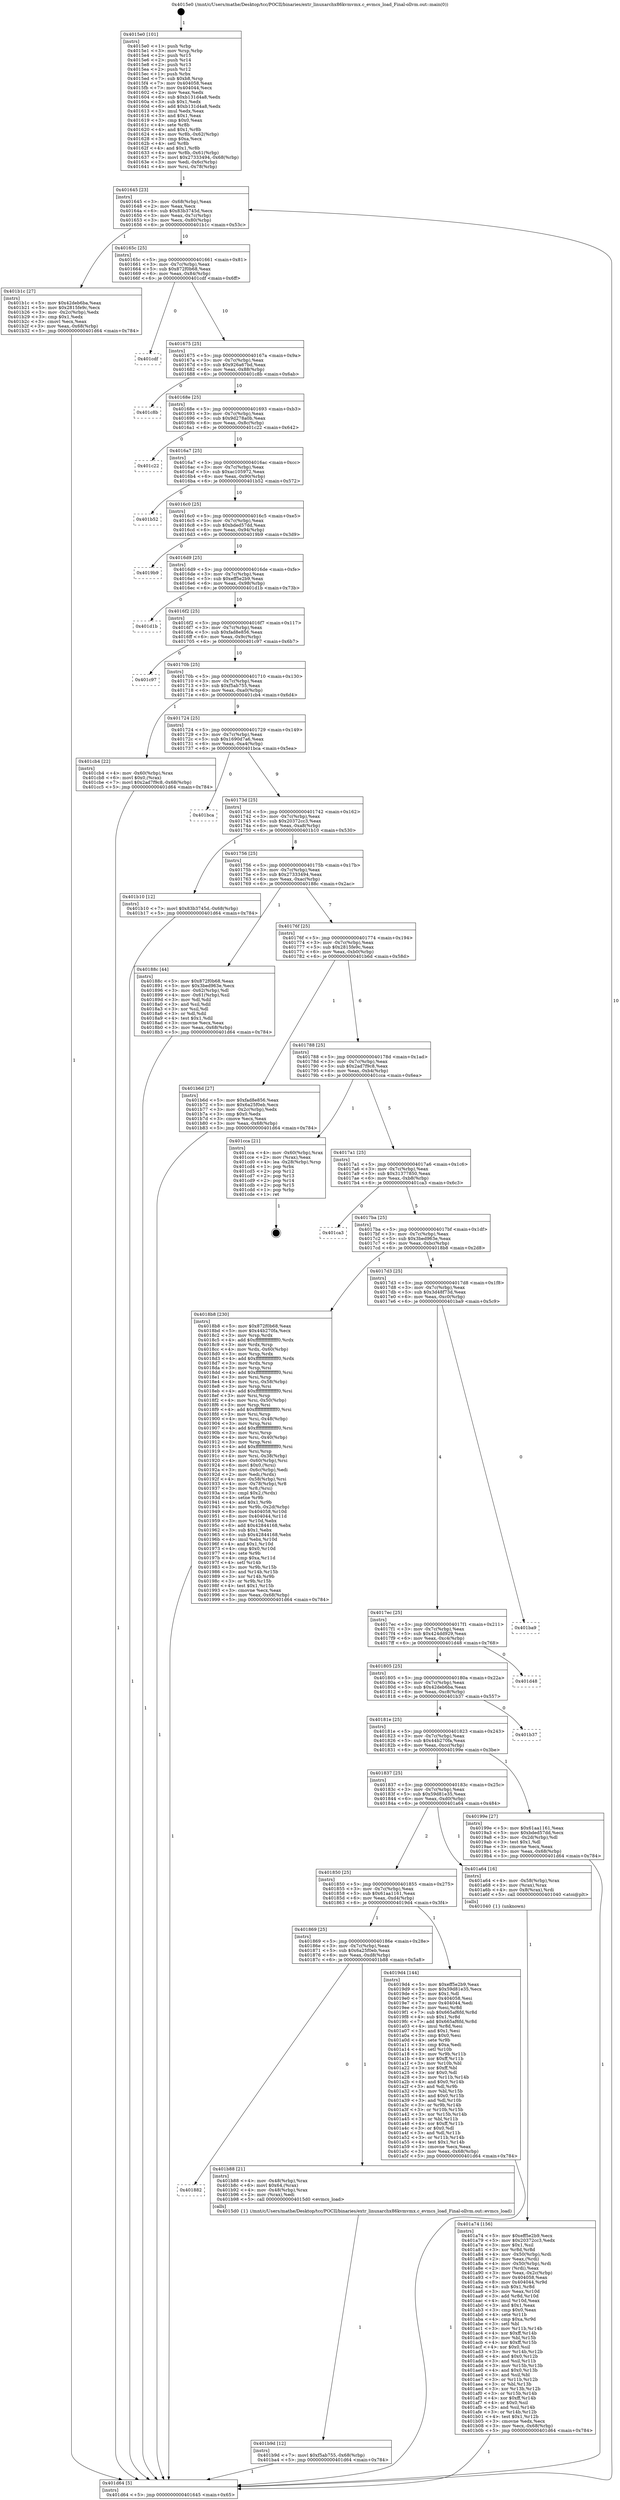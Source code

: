 digraph "0x4015e0" {
  label = "0x4015e0 (/mnt/c/Users/mathe/Desktop/tcc/POCII/binaries/extr_linuxarchx86kvmvmx.c_evmcs_load_Final-ollvm.out::main(0))"
  labelloc = "t"
  node[shape=record]

  Entry [label="",width=0.3,height=0.3,shape=circle,fillcolor=black,style=filled]
  "0x401645" [label="{
     0x401645 [23]\l
     | [instrs]\l
     &nbsp;&nbsp;0x401645 \<+3\>: mov -0x68(%rbp),%eax\l
     &nbsp;&nbsp;0x401648 \<+2\>: mov %eax,%ecx\l
     &nbsp;&nbsp;0x40164a \<+6\>: sub $0x83b3745d,%ecx\l
     &nbsp;&nbsp;0x401650 \<+3\>: mov %eax,-0x7c(%rbp)\l
     &nbsp;&nbsp;0x401653 \<+3\>: mov %ecx,-0x80(%rbp)\l
     &nbsp;&nbsp;0x401656 \<+6\>: je 0000000000401b1c \<main+0x53c\>\l
  }"]
  "0x401b1c" [label="{
     0x401b1c [27]\l
     | [instrs]\l
     &nbsp;&nbsp;0x401b1c \<+5\>: mov $0x42deb6ba,%eax\l
     &nbsp;&nbsp;0x401b21 \<+5\>: mov $0x2815fe9c,%ecx\l
     &nbsp;&nbsp;0x401b26 \<+3\>: mov -0x2c(%rbp),%edx\l
     &nbsp;&nbsp;0x401b29 \<+3\>: cmp $0x1,%edx\l
     &nbsp;&nbsp;0x401b2c \<+3\>: cmovl %ecx,%eax\l
     &nbsp;&nbsp;0x401b2f \<+3\>: mov %eax,-0x68(%rbp)\l
     &nbsp;&nbsp;0x401b32 \<+5\>: jmp 0000000000401d64 \<main+0x784\>\l
  }"]
  "0x40165c" [label="{
     0x40165c [25]\l
     | [instrs]\l
     &nbsp;&nbsp;0x40165c \<+5\>: jmp 0000000000401661 \<main+0x81\>\l
     &nbsp;&nbsp;0x401661 \<+3\>: mov -0x7c(%rbp),%eax\l
     &nbsp;&nbsp;0x401664 \<+5\>: sub $0x872f0b68,%eax\l
     &nbsp;&nbsp;0x401669 \<+6\>: mov %eax,-0x84(%rbp)\l
     &nbsp;&nbsp;0x40166f \<+6\>: je 0000000000401cdf \<main+0x6ff\>\l
  }"]
  Exit [label="",width=0.3,height=0.3,shape=circle,fillcolor=black,style=filled,peripheries=2]
  "0x401cdf" [label="{
     0x401cdf\l
  }", style=dashed]
  "0x401675" [label="{
     0x401675 [25]\l
     | [instrs]\l
     &nbsp;&nbsp;0x401675 \<+5\>: jmp 000000000040167a \<main+0x9a\>\l
     &nbsp;&nbsp;0x40167a \<+3\>: mov -0x7c(%rbp),%eax\l
     &nbsp;&nbsp;0x40167d \<+5\>: sub $0x926a67bd,%eax\l
     &nbsp;&nbsp;0x401682 \<+6\>: mov %eax,-0x88(%rbp)\l
     &nbsp;&nbsp;0x401688 \<+6\>: je 0000000000401c8b \<main+0x6ab\>\l
  }"]
  "0x401b9d" [label="{
     0x401b9d [12]\l
     | [instrs]\l
     &nbsp;&nbsp;0x401b9d \<+7\>: movl $0xf5ab755,-0x68(%rbp)\l
     &nbsp;&nbsp;0x401ba4 \<+5\>: jmp 0000000000401d64 \<main+0x784\>\l
  }"]
  "0x401c8b" [label="{
     0x401c8b\l
  }", style=dashed]
  "0x40168e" [label="{
     0x40168e [25]\l
     | [instrs]\l
     &nbsp;&nbsp;0x40168e \<+5\>: jmp 0000000000401693 \<main+0xb3\>\l
     &nbsp;&nbsp;0x401693 \<+3\>: mov -0x7c(%rbp),%eax\l
     &nbsp;&nbsp;0x401696 \<+5\>: sub $0x9d278a0b,%eax\l
     &nbsp;&nbsp;0x40169b \<+6\>: mov %eax,-0x8c(%rbp)\l
     &nbsp;&nbsp;0x4016a1 \<+6\>: je 0000000000401c22 \<main+0x642\>\l
  }"]
  "0x401882" [label="{
     0x401882\l
  }", style=dashed]
  "0x401c22" [label="{
     0x401c22\l
  }", style=dashed]
  "0x4016a7" [label="{
     0x4016a7 [25]\l
     | [instrs]\l
     &nbsp;&nbsp;0x4016a7 \<+5\>: jmp 00000000004016ac \<main+0xcc\>\l
     &nbsp;&nbsp;0x4016ac \<+3\>: mov -0x7c(%rbp),%eax\l
     &nbsp;&nbsp;0x4016af \<+5\>: sub $0xac105972,%eax\l
     &nbsp;&nbsp;0x4016b4 \<+6\>: mov %eax,-0x90(%rbp)\l
     &nbsp;&nbsp;0x4016ba \<+6\>: je 0000000000401b52 \<main+0x572\>\l
  }"]
  "0x401b88" [label="{
     0x401b88 [21]\l
     | [instrs]\l
     &nbsp;&nbsp;0x401b88 \<+4\>: mov -0x48(%rbp),%rax\l
     &nbsp;&nbsp;0x401b8c \<+6\>: movl $0x64,(%rax)\l
     &nbsp;&nbsp;0x401b92 \<+4\>: mov -0x48(%rbp),%rax\l
     &nbsp;&nbsp;0x401b96 \<+2\>: mov (%rax),%edi\l
     &nbsp;&nbsp;0x401b98 \<+5\>: call 00000000004015d0 \<evmcs_load\>\l
     | [calls]\l
     &nbsp;&nbsp;0x4015d0 \{1\} (/mnt/c/Users/mathe/Desktop/tcc/POCII/binaries/extr_linuxarchx86kvmvmx.c_evmcs_load_Final-ollvm.out::evmcs_load)\l
  }"]
  "0x401b52" [label="{
     0x401b52\l
  }", style=dashed]
  "0x4016c0" [label="{
     0x4016c0 [25]\l
     | [instrs]\l
     &nbsp;&nbsp;0x4016c0 \<+5\>: jmp 00000000004016c5 \<main+0xe5\>\l
     &nbsp;&nbsp;0x4016c5 \<+3\>: mov -0x7c(%rbp),%eax\l
     &nbsp;&nbsp;0x4016c8 \<+5\>: sub $0xbded57dd,%eax\l
     &nbsp;&nbsp;0x4016cd \<+6\>: mov %eax,-0x94(%rbp)\l
     &nbsp;&nbsp;0x4016d3 \<+6\>: je 00000000004019b9 \<main+0x3d9\>\l
  }"]
  "0x401a74" [label="{
     0x401a74 [156]\l
     | [instrs]\l
     &nbsp;&nbsp;0x401a74 \<+5\>: mov $0xeff5e2b9,%ecx\l
     &nbsp;&nbsp;0x401a79 \<+5\>: mov $0x20372cc3,%edx\l
     &nbsp;&nbsp;0x401a7e \<+3\>: mov $0x1,%sil\l
     &nbsp;&nbsp;0x401a81 \<+3\>: xor %r8d,%r8d\l
     &nbsp;&nbsp;0x401a84 \<+4\>: mov -0x50(%rbp),%rdi\l
     &nbsp;&nbsp;0x401a88 \<+2\>: mov %eax,(%rdi)\l
     &nbsp;&nbsp;0x401a8a \<+4\>: mov -0x50(%rbp),%rdi\l
     &nbsp;&nbsp;0x401a8e \<+2\>: mov (%rdi),%eax\l
     &nbsp;&nbsp;0x401a90 \<+3\>: mov %eax,-0x2c(%rbp)\l
     &nbsp;&nbsp;0x401a93 \<+7\>: mov 0x404058,%eax\l
     &nbsp;&nbsp;0x401a9a \<+8\>: mov 0x404044,%r9d\l
     &nbsp;&nbsp;0x401aa2 \<+4\>: sub $0x1,%r8d\l
     &nbsp;&nbsp;0x401aa6 \<+3\>: mov %eax,%r10d\l
     &nbsp;&nbsp;0x401aa9 \<+3\>: add %r8d,%r10d\l
     &nbsp;&nbsp;0x401aac \<+4\>: imul %r10d,%eax\l
     &nbsp;&nbsp;0x401ab0 \<+3\>: and $0x1,%eax\l
     &nbsp;&nbsp;0x401ab3 \<+3\>: cmp $0x0,%eax\l
     &nbsp;&nbsp;0x401ab6 \<+4\>: sete %r11b\l
     &nbsp;&nbsp;0x401aba \<+4\>: cmp $0xa,%r9d\l
     &nbsp;&nbsp;0x401abe \<+3\>: setl %bl\l
     &nbsp;&nbsp;0x401ac1 \<+3\>: mov %r11b,%r14b\l
     &nbsp;&nbsp;0x401ac4 \<+4\>: xor $0xff,%r14b\l
     &nbsp;&nbsp;0x401ac8 \<+3\>: mov %bl,%r15b\l
     &nbsp;&nbsp;0x401acb \<+4\>: xor $0xff,%r15b\l
     &nbsp;&nbsp;0x401acf \<+4\>: xor $0x0,%sil\l
     &nbsp;&nbsp;0x401ad3 \<+3\>: mov %r14b,%r12b\l
     &nbsp;&nbsp;0x401ad6 \<+4\>: and $0x0,%r12b\l
     &nbsp;&nbsp;0x401ada \<+3\>: and %sil,%r11b\l
     &nbsp;&nbsp;0x401add \<+3\>: mov %r15b,%r13b\l
     &nbsp;&nbsp;0x401ae0 \<+4\>: and $0x0,%r13b\l
     &nbsp;&nbsp;0x401ae4 \<+3\>: and %sil,%bl\l
     &nbsp;&nbsp;0x401ae7 \<+3\>: or %r11b,%r12b\l
     &nbsp;&nbsp;0x401aea \<+3\>: or %bl,%r13b\l
     &nbsp;&nbsp;0x401aed \<+3\>: xor %r13b,%r12b\l
     &nbsp;&nbsp;0x401af0 \<+3\>: or %r15b,%r14b\l
     &nbsp;&nbsp;0x401af3 \<+4\>: xor $0xff,%r14b\l
     &nbsp;&nbsp;0x401af7 \<+4\>: or $0x0,%sil\l
     &nbsp;&nbsp;0x401afb \<+3\>: and %sil,%r14b\l
     &nbsp;&nbsp;0x401afe \<+3\>: or %r14b,%r12b\l
     &nbsp;&nbsp;0x401b01 \<+4\>: test $0x1,%r12b\l
     &nbsp;&nbsp;0x401b05 \<+3\>: cmovne %edx,%ecx\l
     &nbsp;&nbsp;0x401b08 \<+3\>: mov %ecx,-0x68(%rbp)\l
     &nbsp;&nbsp;0x401b0b \<+5\>: jmp 0000000000401d64 \<main+0x784\>\l
  }"]
  "0x4019b9" [label="{
     0x4019b9\l
  }", style=dashed]
  "0x4016d9" [label="{
     0x4016d9 [25]\l
     | [instrs]\l
     &nbsp;&nbsp;0x4016d9 \<+5\>: jmp 00000000004016de \<main+0xfe\>\l
     &nbsp;&nbsp;0x4016de \<+3\>: mov -0x7c(%rbp),%eax\l
     &nbsp;&nbsp;0x4016e1 \<+5\>: sub $0xeff5e2b9,%eax\l
     &nbsp;&nbsp;0x4016e6 \<+6\>: mov %eax,-0x98(%rbp)\l
     &nbsp;&nbsp;0x4016ec \<+6\>: je 0000000000401d1b \<main+0x73b\>\l
  }"]
  "0x401869" [label="{
     0x401869 [25]\l
     | [instrs]\l
     &nbsp;&nbsp;0x401869 \<+5\>: jmp 000000000040186e \<main+0x28e\>\l
     &nbsp;&nbsp;0x40186e \<+3\>: mov -0x7c(%rbp),%eax\l
     &nbsp;&nbsp;0x401871 \<+5\>: sub $0x6a25f0eb,%eax\l
     &nbsp;&nbsp;0x401876 \<+6\>: mov %eax,-0xd8(%rbp)\l
     &nbsp;&nbsp;0x40187c \<+6\>: je 0000000000401b88 \<main+0x5a8\>\l
  }"]
  "0x401d1b" [label="{
     0x401d1b\l
  }", style=dashed]
  "0x4016f2" [label="{
     0x4016f2 [25]\l
     | [instrs]\l
     &nbsp;&nbsp;0x4016f2 \<+5\>: jmp 00000000004016f7 \<main+0x117\>\l
     &nbsp;&nbsp;0x4016f7 \<+3\>: mov -0x7c(%rbp),%eax\l
     &nbsp;&nbsp;0x4016fa \<+5\>: sub $0xfad8e856,%eax\l
     &nbsp;&nbsp;0x4016ff \<+6\>: mov %eax,-0x9c(%rbp)\l
     &nbsp;&nbsp;0x401705 \<+6\>: je 0000000000401c97 \<main+0x6b7\>\l
  }"]
  "0x4019d4" [label="{
     0x4019d4 [144]\l
     | [instrs]\l
     &nbsp;&nbsp;0x4019d4 \<+5\>: mov $0xeff5e2b9,%eax\l
     &nbsp;&nbsp;0x4019d9 \<+5\>: mov $0x59d81e35,%ecx\l
     &nbsp;&nbsp;0x4019de \<+2\>: mov $0x1,%dl\l
     &nbsp;&nbsp;0x4019e0 \<+7\>: mov 0x404058,%esi\l
     &nbsp;&nbsp;0x4019e7 \<+7\>: mov 0x404044,%edi\l
     &nbsp;&nbsp;0x4019ee \<+3\>: mov %esi,%r8d\l
     &nbsp;&nbsp;0x4019f1 \<+7\>: sub $0x665af6fd,%r8d\l
     &nbsp;&nbsp;0x4019f8 \<+4\>: sub $0x1,%r8d\l
     &nbsp;&nbsp;0x4019fc \<+7\>: add $0x665af6fd,%r8d\l
     &nbsp;&nbsp;0x401a03 \<+4\>: imul %r8d,%esi\l
     &nbsp;&nbsp;0x401a07 \<+3\>: and $0x1,%esi\l
     &nbsp;&nbsp;0x401a0a \<+3\>: cmp $0x0,%esi\l
     &nbsp;&nbsp;0x401a0d \<+4\>: sete %r9b\l
     &nbsp;&nbsp;0x401a11 \<+3\>: cmp $0xa,%edi\l
     &nbsp;&nbsp;0x401a14 \<+4\>: setl %r10b\l
     &nbsp;&nbsp;0x401a18 \<+3\>: mov %r9b,%r11b\l
     &nbsp;&nbsp;0x401a1b \<+4\>: xor $0xff,%r11b\l
     &nbsp;&nbsp;0x401a1f \<+3\>: mov %r10b,%bl\l
     &nbsp;&nbsp;0x401a22 \<+3\>: xor $0xff,%bl\l
     &nbsp;&nbsp;0x401a25 \<+3\>: xor $0x0,%dl\l
     &nbsp;&nbsp;0x401a28 \<+3\>: mov %r11b,%r14b\l
     &nbsp;&nbsp;0x401a2b \<+4\>: and $0x0,%r14b\l
     &nbsp;&nbsp;0x401a2f \<+3\>: and %dl,%r9b\l
     &nbsp;&nbsp;0x401a32 \<+3\>: mov %bl,%r15b\l
     &nbsp;&nbsp;0x401a35 \<+4\>: and $0x0,%r15b\l
     &nbsp;&nbsp;0x401a39 \<+3\>: and %dl,%r10b\l
     &nbsp;&nbsp;0x401a3c \<+3\>: or %r9b,%r14b\l
     &nbsp;&nbsp;0x401a3f \<+3\>: or %r10b,%r15b\l
     &nbsp;&nbsp;0x401a42 \<+3\>: xor %r15b,%r14b\l
     &nbsp;&nbsp;0x401a45 \<+3\>: or %bl,%r11b\l
     &nbsp;&nbsp;0x401a48 \<+4\>: xor $0xff,%r11b\l
     &nbsp;&nbsp;0x401a4c \<+3\>: or $0x0,%dl\l
     &nbsp;&nbsp;0x401a4f \<+3\>: and %dl,%r11b\l
     &nbsp;&nbsp;0x401a52 \<+3\>: or %r11b,%r14b\l
     &nbsp;&nbsp;0x401a55 \<+4\>: test $0x1,%r14b\l
     &nbsp;&nbsp;0x401a59 \<+3\>: cmovne %ecx,%eax\l
     &nbsp;&nbsp;0x401a5c \<+3\>: mov %eax,-0x68(%rbp)\l
     &nbsp;&nbsp;0x401a5f \<+5\>: jmp 0000000000401d64 \<main+0x784\>\l
  }"]
  "0x401c97" [label="{
     0x401c97\l
  }", style=dashed]
  "0x40170b" [label="{
     0x40170b [25]\l
     | [instrs]\l
     &nbsp;&nbsp;0x40170b \<+5\>: jmp 0000000000401710 \<main+0x130\>\l
     &nbsp;&nbsp;0x401710 \<+3\>: mov -0x7c(%rbp),%eax\l
     &nbsp;&nbsp;0x401713 \<+5\>: sub $0xf5ab755,%eax\l
     &nbsp;&nbsp;0x401718 \<+6\>: mov %eax,-0xa0(%rbp)\l
     &nbsp;&nbsp;0x40171e \<+6\>: je 0000000000401cb4 \<main+0x6d4\>\l
  }"]
  "0x401850" [label="{
     0x401850 [25]\l
     | [instrs]\l
     &nbsp;&nbsp;0x401850 \<+5\>: jmp 0000000000401855 \<main+0x275\>\l
     &nbsp;&nbsp;0x401855 \<+3\>: mov -0x7c(%rbp),%eax\l
     &nbsp;&nbsp;0x401858 \<+5\>: sub $0x61aa1161,%eax\l
     &nbsp;&nbsp;0x40185d \<+6\>: mov %eax,-0xd4(%rbp)\l
     &nbsp;&nbsp;0x401863 \<+6\>: je 00000000004019d4 \<main+0x3f4\>\l
  }"]
  "0x401cb4" [label="{
     0x401cb4 [22]\l
     | [instrs]\l
     &nbsp;&nbsp;0x401cb4 \<+4\>: mov -0x60(%rbp),%rax\l
     &nbsp;&nbsp;0x401cb8 \<+6\>: movl $0x0,(%rax)\l
     &nbsp;&nbsp;0x401cbe \<+7\>: movl $0x2ad7f9c8,-0x68(%rbp)\l
     &nbsp;&nbsp;0x401cc5 \<+5\>: jmp 0000000000401d64 \<main+0x784\>\l
  }"]
  "0x401724" [label="{
     0x401724 [25]\l
     | [instrs]\l
     &nbsp;&nbsp;0x401724 \<+5\>: jmp 0000000000401729 \<main+0x149\>\l
     &nbsp;&nbsp;0x401729 \<+3\>: mov -0x7c(%rbp),%eax\l
     &nbsp;&nbsp;0x40172c \<+5\>: sub $0x1690d7a6,%eax\l
     &nbsp;&nbsp;0x401731 \<+6\>: mov %eax,-0xa4(%rbp)\l
     &nbsp;&nbsp;0x401737 \<+6\>: je 0000000000401bca \<main+0x5ea\>\l
  }"]
  "0x401a64" [label="{
     0x401a64 [16]\l
     | [instrs]\l
     &nbsp;&nbsp;0x401a64 \<+4\>: mov -0x58(%rbp),%rax\l
     &nbsp;&nbsp;0x401a68 \<+3\>: mov (%rax),%rax\l
     &nbsp;&nbsp;0x401a6b \<+4\>: mov 0x8(%rax),%rdi\l
     &nbsp;&nbsp;0x401a6f \<+5\>: call 0000000000401040 \<atoi@plt\>\l
     | [calls]\l
     &nbsp;&nbsp;0x401040 \{1\} (unknown)\l
  }"]
  "0x401bca" [label="{
     0x401bca\l
  }", style=dashed]
  "0x40173d" [label="{
     0x40173d [25]\l
     | [instrs]\l
     &nbsp;&nbsp;0x40173d \<+5\>: jmp 0000000000401742 \<main+0x162\>\l
     &nbsp;&nbsp;0x401742 \<+3\>: mov -0x7c(%rbp),%eax\l
     &nbsp;&nbsp;0x401745 \<+5\>: sub $0x20372cc3,%eax\l
     &nbsp;&nbsp;0x40174a \<+6\>: mov %eax,-0xa8(%rbp)\l
     &nbsp;&nbsp;0x401750 \<+6\>: je 0000000000401b10 \<main+0x530\>\l
  }"]
  "0x401837" [label="{
     0x401837 [25]\l
     | [instrs]\l
     &nbsp;&nbsp;0x401837 \<+5\>: jmp 000000000040183c \<main+0x25c\>\l
     &nbsp;&nbsp;0x40183c \<+3\>: mov -0x7c(%rbp),%eax\l
     &nbsp;&nbsp;0x40183f \<+5\>: sub $0x59d81e35,%eax\l
     &nbsp;&nbsp;0x401844 \<+6\>: mov %eax,-0xd0(%rbp)\l
     &nbsp;&nbsp;0x40184a \<+6\>: je 0000000000401a64 \<main+0x484\>\l
  }"]
  "0x401b10" [label="{
     0x401b10 [12]\l
     | [instrs]\l
     &nbsp;&nbsp;0x401b10 \<+7\>: movl $0x83b3745d,-0x68(%rbp)\l
     &nbsp;&nbsp;0x401b17 \<+5\>: jmp 0000000000401d64 \<main+0x784\>\l
  }"]
  "0x401756" [label="{
     0x401756 [25]\l
     | [instrs]\l
     &nbsp;&nbsp;0x401756 \<+5\>: jmp 000000000040175b \<main+0x17b\>\l
     &nbsp;&nbsp;0x40175b \<+3\>: mov -0x7c(%rbp),%eax\l
     &nbsp;&nbsp;0x40175e \<+5\>: sub $0x27333494,%eax\l
     &nbsp;&nbsp;0x401763 \<+6\>: mov %eax,-0xac(%rbp)\l
     &nbsp;&nbsp;0x401769 \<+6\>: je 000000000040188c \<main+0x2ac\>\l
  }"]
  "0x40199e" [label="{
     0x40199e [27]\l
     | [instrs]\l
     &nbsp;&nbsp;0x40199e \<+5\>: mov $0x61aa1161,%eax\l
     &nbsp;&nbsp;0x4019a3 \<+5\>: mov $0xbded57dd,%ecx\l
     &nbsp;&nbsp;0x4019a8 \<+3\>: mov -0x2d(%rbp),%dl\l
     &nbsp;&nbsp;0x4019ab \<+3\>: test $0x1,%dl\l
     &nbsp;&nbsp;0x4019ae \<+3\>: cmovne %ecx,%eax\l
     &nbsp;&nbsp;0x4019b1 \<+3\>: mov %eax,-0x68(%rbp)\l
     &nbsp;&nbsp;0x4019b4 \<+5\>: jmp 0000000000401d64 \<main+0x784\>\l
  }"]
  "0x40188c" [label="{
     0x40188c [44]\l
     | [instrs]\l
     &nbsp;&nbsp;0x40188c \<+5\>: mov $0x872f0b68,%eax\l
     &nbsp;&nbsp;0x401891 \<+5\>: mov $0x3bed963e,%ecx\l
     &nbsp;&nbsp;0x401896 \<+3\>: mov -0x62(%rbp),%dl\l
     &nbsp;&nbsp;0x401899 \<+4\>: mov -0x61(%rbp),%sil\l
     &nbsp;&nbsp;0x40189d \<+3\>: mov %dl,%dil\l
     &nbsp;&nbsp;0x4018a0 \<+3\>: and %sil,%dil\l
     &nbsp;&nbsp;0x4018a3 \<+3\>: xor %sil,%dl\l
     &nbsp;&nbsp;0x4018a6 \<+3\>: or %dl,%dil\l
     &nbsp;&nbsp;0x4018a9 \<+4\>: test $0x1,%dil\l
     &nbsp;&nbsp;0x4018ad \<+3\>: cmovne %ecx,%eax\l
     &nbsp;&nbsp;0x4018b0 \<+3\>: mov %eax,-0x68(%rbp)\l
     &nbsp;&nbsp;0x4018b3 \<+5\>: jmp 0000000000401d64 \<main+0x784\>\l
  }"]
  "0x40176f" [label="{
     0x40176f [25]\l
     | [instrs]\l
     &nbsp;&nbsp;0x40176f \<+5\>: jmp 0000000000401774 \<main+0x194\>\l
     &nbsp;&nbsp;0x401774 \<+3\>: mov -0x7c(%rbp),%eax\l
     &nbsp;&nbsp;0x401777 \<+5\>: sub $0x2815fe9c,%eax\l
     &nbsp;&nbsp;0x40177c \<+6\>: mov %eax,-0xb0(%rbp)\l
     &nbsp;&nbsp;0x401782 \<+6\>: je 0000000000401b6d \<main+0x58d\>\l
  }"]
  "0x401d64" [label="{
     0x401d64 [5]\l
     | [instrs]\l
     &nbsp;&nbsp;0x401d64 \<+5\>: jmp 0000000000401645 \<main+0x65\>\l
  }"]
  "0x4015e0" [label="{
     0x4015e0 [101]\l
     | [instrs]\l
     &nbsp;&nbsp;0x4015e0 \<+1\>: push %rbp\l
     &nbsp;&nbsp;0x4015e1 \<+3\>: mov %rsp,%rbp\l
     &nbsp;&nbsp;0x4015e4 \<+2\>: push %r15\l
     &nbsp;&nbsp;0x4015e6 \<+2\>: push %r14\l
     &nbsp;&nbsp;0x4015e8 \<+2\>: push %r13\l
     &nbsp;&nbsp;0x4015ea \<+2\>: push %r12\l
     &nbsp;&nbsp;0x4015ec \<+1\>: push %rbx\l
     &nbsp;&nbsp;0x4015ed \<+7\>: sub $0xb8,%rsp\l
     &nbsp;&nbsp;0x4015f4 \<+7\>: mov 0x404058,%eax\l
     &nbsp;&nbsp;0x4015fb \<+7\>: mov 0x404044,%ecx\l
     &nbsp;&nbsp;0x401602 \<+2\>: mov %eax,%edx\l
     &nbsp;&nbsp;0x401604 \<+6\>: sub $0xb131d4a8,%edx\l
     &nbsp;&nbsp;0x40160a \<+3\>: sub $0x1,%edx\l
     &nbsp;&nbsp;0x40160d \<+6\>: add $0xb131d4a8,%edx\l
     &nbsp;&nbsp;0x401613 \<+3\>: imul %edx,%eax\l
     &nbsp;&nbsp;0x401616 \<+3\>: and $0x1,%eax\l
     &nbsp;&nbsp;0x401619 \<+3\>: cmp $0x0,%eax\l
     &nbsp;&nbsp;0x40161c \<+4\>: sete %r8b\l
     &nbsp;&nbsp;0x401620 \<+4\>: and $0x1,%r8b\l
     &nbsp;&nbsp;0x401624 \<+4\>: mov %r8b,-0x62(%rbp)\l
     &nbsp;&nbsp;0x401628 \<+3\>: cmp $0xa,%ecx\l
     &nbsp;&nbsp;0x40162b \<+4\>: setl %r8b\l
     &nbsp;&nbsp;0x40162f \<+4\>: and $0x1,%r8b\l
     &nbsp;&nbsp;0x401633 \<+4\>: mov %r8b,-0x61(%rbp)\l
     &nbsp;&nbsp;0x401637 \<+7\>: movl $0x27333494,-0x68(%rbp)\l
     &nbsp;&nbsp;0x40163e \<+3\>: mov %edi,-0x6c(%rbp)\l
     &nbsp;&nbsp;0x401641 \<+4\>: mov %rsi,-0x78(%rbp)\l
  }"]
  "0x40181e" [label="{
     0x40181e [25]\l
     | [instrs]\l
     &nbsp;&nbsp;0x40181e \<+5\>: jmp 0000000000401823 \<main+0x243\>\l
     &nbsp;&nbsp;0x401823 \<+3\>: mov -0x7c(%rbp),%eax\l
     &nbsp;&nbsp;0x401826 \<+5\>: sub $0x44b270fa,%eax\l
     &nbsp;&nbsp;0x40182b \<+6\>: mov %eax,-0xcc(%rbp)\l
     &nbsp;&nbsp;0x401831 \<+6\>: je 000000000040199e \<main+0x3be\>\l
  }"]
  "0x401b6d" [label="{
     0x401b6d [27]\l
     | [instrs]\l
     &nbsp;&nbsp;0x401b6d \<+5\>: mov $0xfad8e856,%eax\l
     &nbsp;&nbsp;0x401b72 \<+5\>: mov $0x6a25f0eb,%ecx\l
     &nbsp;&nbsp;0x401b77 \<+3\>: mov -0x2c(%rbp),%edx\l
     &nbsp;&nbsp;0x401b7a \<+3\>: cmp $0x0,%edx\l
     &nbsp;&nbsp;0x401b7d \<+3\>: cmove %ecx,%eax\l
     &nbsp;&nbsp;0x401b80 \<+3\>: mov %eax,-0x68(%rbp)\l
     &nbsp;&nbsp;0x401b83 \<+5\>: jmp 0000000000401d64 \<main+0x784\>\l
  }"]
  "0x401788" [label="{
     0x401788 [25]\l
     | [instrs]\l
     &nbsp;&nbsp;0x401788 \<+5\>: jmp 000000000040178d \<main+0x1ad\>\l
     &nbsp;&nbsp;0x40178d \<+3\>: mov -0x7c(%rbp),%eax\l
     &nbsp;&nbsp;0x401790 \<+5\>: sub $0x2ad7f9c8,%eax\l
     &nbsp;&nbsp;0x401795 \<+6\>: mov %eax,-0xb4(%rbp)\l
     &nbsp;&nbsp;0x40179b \<+6\>: je 0000000000401cca \<main+0x6ea\>\l
  }"]
  "0x401b37" [label="{
     0x401b37\l
  }", style=dashed]
  "0x401cca" [label="{
     0x401cca [21]\l
     | [instrs]\l
     &nbsp;&nbsp;0x401cca \<+4\>: mov -0x60(%rbp),%rax\l
     &nbsp;&nbsp;0x401cce \<+2\>: mov (%rax),%eax\l
     &nbsp;&nbsp;0x401cd0 \<+4\>: lea -0x28(%rbp),%rsp\l
     &nbsp;&nbsp;0x401cd4 \<+1\>: pop %rbx\l
     &nbsp;&nbsp;0x401cd5 \<+2\>: pop %r12\l
     &nbsp;&nbsp;0x401cd7 \<+2\>: pop %r13\l
     &nbsp;&nbsp;0x401cd9 \<+2\>: pop %r14\l
     &nbsp;&nbsp;0x401cdb \<+2\>: pop %r15\l
     &nbsp;&nbsp;0x401cdd \<+1\>: pop %rbp\l
     &nbsp;&nbsp;0x401cde \<+1\>: ret\l
  }"]
  "0x4017a1" [label="{
     0x4017a1 [25]\l
     | [instrs]\l
     &nbsp;&nbsp;0x4017a1 \<+5\>: jmp 00000000004017a6 \<main+0x1c6\>\l
     &nbsp;&nbsp;0x4017a6 \<+3\>: mov -0x7c(%rbp),%eax\l
     &nbsp;&nbsp;0x4017a9 \<+5\>: sub $0x31377850,%eax\l
     &nbsp;&nbsp;0x4017ae \<+6\>: mov %eax,-0xb8(%rbp)\l
     &nbsp;&nbsp;0x4017b4 \<+6\>: je 0000000000401ca3 \<main+0x6c3\>\l
  }"]
  "0x401805" [label="{
     0x401805 [25]\l
     | [instrs]\l
     &nbsp;&nbsp;0x401805 \<+5\>: jmp 000000000040180a \<main+0x22a\>\l
     &nbsp;&nbsp;0x40180a \<+3\>: mov -0x7c(%rbp),%eax\l
     &nbsp;&nbsp;0x40180d \<+5\>: sub $0x42deb6ba,%eax\l
     &nbsp;&nbsp;0x401812 \<+6\>: mov %eax,-0xc8(%rbp)\l
     &nbsp;&nbsp;0x401818 \<+6\>: je 0000000000401b37 \<main+0x557\>\l
  }"]
  "0x401ca3" [label="{
     0x401ca3\l
  }", style=dashed]
  "0x4017ba" [label="{
     0x4017ba [25]\l
     | [instrs]\l
     &nbsp;&nbsp;0x4017ba \<+5\>: jmp 00000000004017bf \<main+0x1df\>\l
     &nbsp;&nbsp;0x4017bf \<+3\>: mov -0x7c(%rbp),%eax\l
     &nbsp;&nbsp;0x4017c2 \<+5\>: sub $0x3bed963e,%eax\l
     &nbsp;&nbsp;0x4017c7 \<+6\>: mov %eax,-0xbc(%rbp)\l
     &nbsp;&nbsp;0x4017cd \<+6\>: je 00000000004018b8 \<main+0x2d8\>\l
  }"]
  "0x401d48" [label="{
     0x401d48\l
  }", style=dashed]
  "0x4018b8" [label="{
     0x4018b8 [230]\l
     | [instrs]\l
     &nbsp;&nbsp;0x4018b8 \<+5\>: mov $0x872f0b68,%eax\l
     &nbsp;&nbsp;0x4018bd \<+5\>: mov $0x44b270fa,%ecx\l
     &nbsp;&nbsp;0x4018c2 \<+3\>: mov %rsp,%rdx\l
     &nbsp;&nbsp;0x4018c5 \<+4\>: add $0xfffffffffffffff0,%rdx\l
     &nbsp;&nbsp;0x4018c9 \<+3\>: mov %rdx,%rsp\l
     &nbsp;&nbsp;0x4018cc \<+4\>: mov %rdx,-0x60(%rbp)\l
     &nbsp;&nbsp;0x4018d0 \<+3\>: mov %rsp,%rdx\l
     &nbsp;&nbsp;0x4018d3 \<+4\>: add $0xfffffffffffffff0,%rdx\l
     &nbsp;&nbsp;0x4018d7 \<+3\>: mov %rdx,%rsp\l
     &nbsp;&nbsp;0x4018da \<+3\>: mov %rsp,%rsi\l
     &nbsp;&nbsp;0x4018dd \<+4\>: add $0xfffffffffffffff0,%rsi\l
     &nbsp;&nbsp;0x4018e1 \<+3\>: mov %rsi,%rsp\l
     &nbsp;&nbsp;0x4018e4 \<+4\>: mov %rsi,-0x58(%rbp)\l
     &nbsp;&nbsp;0x4018e8 \<+3\>: mov %rsp,%rsi\l
     &nbsp;&nbsp;0x4018eb \<+4\>: add $0xfffffffffffffff0,%rsi\l
     &nbsp;&nbsp;0x4018ef \<+3\>: mov %rsi,%rsp\l
     &nbsp;&nbsp;0x4018f2 \<+4\>: mov %rsi,-0x50(%rbp)\l
     &nbsp;&nbsp;0x4018f6 \<+3\>: mov %rsp,%rsi\l
     &nbsp;&nbsp;0x4018f9 \<+4\>: add $0xfffffffffffffff0,%rsi\l
     &nbsp;&nbsp;0x4018fd \<+3\>: mov %rsi,%rsp\l
     &nbsp;&nbsp;0x401900 \<+4\>: mov %rsi,-0x48(%rbp)\l
     &nbsp;&nbsp;0x401904 \<+3\>: mov %rsp,%rsi\l
     &nbsp;&nbsp;0x401907 \<+4\>: add $0xfffffffffffffff0,%rsi\l
     &nbsp;&nbsp;0x40190b \<+3\>: mov %rsi,%rsp\l
     &nbsp;&nbsp;0x40190e \<+4\>: mov %rsi,-0x40(%rbp)\l
     &nbsp;&nbsp;0x401912 \<+3\>: mov %rsp,%rsi\l
     &nbsp;&nbsp;0x401915 \<+4\>: add $0xfffffffffffffff0,%rsi\l
     &nbsp;&nbsp;0x401919 \<+3\>: mov %rsi,%rsp\l
     &nbsp;&nbsp;0x40191c \<+4\>: mov %rsi,-0x38(%rbp)\l
     &nbsp;&nbsp;0x401920 \<+4\>: mov -0x60(%rbp),%rsi\l
     &nbsp;&nbsp;0x401924 \<+6\>: movl $0x0,(%rsi)\l
     &nbsp;&nbsp;0x40192a \<+3\>: mov -0x6c(%rbp),%edi\l
     &nbsp;&nbsp;0x40192d \<+2\>: mov %edi,(%rdx)\l
     &nbsp;&nbsp;0x40192f \<+4\>: mov -0x58(%rbp),%rsi\l
     &nbsp;&nbsp;0x401933 \<+4\>: mov -0x78(%rbp),%r8\l
     &nbsp;&nbsp;0x401937 \<+3\>: mov %r8,(%rsi)\l
     &nbsp;&nbsp;0x40193a \<+3\>: cmpl $0x2,(%rdx)\l
     &nbsp;&nbsp;0x40193d \<+4\>: setne %r9b\l
     &nbsp;&nbsp;0x401941 \<+4\>: and $0x1,%r9b\l
     &nbsp;&nbsp;0x401945 \<+4\>: mov %r9b,-0x2d(%rbp)\l
     &nbsp;&nbsp;0x401949 \<+8\>: mov 0x404058,%r10d\l
     &nbsp;&nbsp;0x401951 \<+8\>: mov 0x404044,%r11d\l
     &nbsp;&nbsp;0x401959 \<+3\>: mov %r10d,%ebx\l
     &nbsp;&nbsp;0x40195c \<+6\>: add $0x42844168,%ebx\l
     &nbsp;&nbsp;0x401962 \<+3\>: sub $0x1,%ebx\l
     &nbsp;&nbsp;0x401965 \<+6\>: sub $0x42844168,%ebx\l
     &nbsp;&nbsp;0x40196b \<+4\>: imul %ebx,%r10d\l
     &nbsp;&nbsp;0x40196f \<+4\>: and $0x1,%r10d\l
     &nbsp;&nbsp;0x401973 \<+4\>: cmp $0x0,%r10d\l
     &nbsp;&nbsp;0x401977 \<+4\>: sete %r9b\l
     &nbsp;&nbsp;0x40197b \<+4\>: cmp $0xa,%r11d\l
     &nbsp;&nbsp;0x40197f \<+4\>: setl %r14b\l
     &nbsp;&nbsp;0x401983 \<+3\>: mov %r9b,%r15b\l
     &nbsp;&nbsp;0x401986 \<+3\>: and %r14b,%r15b\l
     &nbsp;&nbsp;0x401989 \<+3\>: xor %r14b,%r9b\l
     &nbsp;&nbsp;0x40198c \<+3\>: or %r9b,%r15b\l
     &nbsp;&nbsp;0x40198f \<+4\>: test $0x1,%r15b\l
     &nbsp;&nbsp;0x401993 \<+3\>: cmovne %ecx,%eax\l
     &nbsp;&nbsp;0x401996 \<+3\>: mov %eax,-0x68(%rbp)\l
     &nbsp;&nbsp;0x401999 \<+5\>: jmp 0000000000401d64 \<main+0x784\>\l
  }"]
  "0x4017d3" [label="{
     0x4017d3 [25]\l
     | [instrs]\l
     &nbsp;&nbsp;0x4017d3 \<+5\>: jmp 00000000004017d8 \<main+0x1f8\>\l
     &nbsp;&nbsp;0x4017d8 \<+3\>: mov -0x7c(%rbp),%eax\l
     &nbsp;&nbsp;0x4017db \<+5\>: sub $0x3d48f73d,%eax\l
     &nbsp;&nbsp;0x4017e0 \<+6\>: mov %eax,-0xc0(%rbp)\l
     &nbsp;&nbsp;0x4017e6 \<+6\>: je 0000000000401ba9 \<main+0x5c9\>\l
  }"]
  "0x4017ec" [label="{
     0x4017ec [25]\l
     | [instrs]\l
     &nbsp;&nbsp;0x4017ec \<+5\>: jmp 00000000004017f1 \<main+0x211\>\l
     &nbsp;&nbsp;0x4017f1 \<+3\>: mov -0x7c(%rbp),%eax\l
     &nbsp;&nbsp;0x4017f4 \<+5\>: sub $0x424dd929,%eax\l
     &nbsp;&nbsp;0x4017f9 \<+6\>: mov %eax,-0xc4(%rbp)\l
     &nbsp;&nbsp;0x4017ff \<+6\>: je 0000000000401d48 \<main+0x768\>\l
  }"]
  "0x401ba9" [label="{
     0x401ba9\l
  }", style=dashed]
  Entry -> "0x4015e0" [label=" 1"]
  "0x401645" -> "0x401b1c" [label=" 1"]
  "0x401645" -> "0x40165c" [label=" 10"]
  "0x401cca" -> Exit [label=" 1"]
  "0x40165c" -> "0x401cdf" [label=" 0"]
  "0x40165c" -> "0x401675" [label=" 10"]
  "0x401cb4" -> "0x401d64" [label=" 1"]
  "0x401675" -> "0x401c8b" [label=" 0"]
  "0x401675" -> "0x40168e" [label=" 10"]
  "0x401b9d" -> "0x401d64" [label=" 1"]
  "0x40168e" -> "0x401c22" [label=" 0"]
  "0x40168e" -> "0x4016a7" [label=" 10"]
  "0x401b88" -> "0x401b9d" [label=" 1"]
  "0x4016a7" -> "0x401b52" [label=" 0"]
  "0x4016a7" -> "0x4016c0" [label=" 10"]
  "0x401869" -> "0x401882" [label=" 0"]
  "0x4016c0" -> "0x4019b9" [label=" 0"]
  "0x4016c0" -> "0x4016d9" [label=" 10"]
  "0x401869" -> "0x401b88" [label=" 1"]
  "0x4016d9" -> "0x401d1b" [label=" 0"]
  "0x4016d9" -> "0x4016f2" [label=" 10"]
  "0x401b6d" -> "0x401d64" [label=" 1"]
  "0x4016f2" -> "0x401c97" [label=" 0"]
  "0x4016f2" -> "0x40170b" [label=" 10"]
  "0x401b1c" -> "0x401d64" [label=" 1"]
  "0x40170b" -> "0x401cb4" [label=" 1"]
  "0x40170b" -> "0x401724" [label=" 9"]
  "0x401a74" -> "0x401d64" [label=" 1"]
  "0x401724" -> "0x401bca" [label=" 0"]
  "0x401724" -> "0x40173d" [label=" 9"]
  "0x401a64" -> "0x401a74" [label=" 1"]
  "0x40173d" -> "0x401b10" [label=" 1"]
  "0x40173d" -> "0x401756" [label=" 8"]
  "0x401850" -> "0x401869" [label=" 1"]
  "0x401756" -> "0x40188c" [label=" 1"]
  "0x401756" -> "0x40176f" [label=" 7"]
  "0x40188c" -> "0x401d64" [label=" 1"]
  "0x4015e0" -> "0x401645" [label=" 1"]
  "0x401d64" -> "0x401645" [label=" 10"]
  "0x401850" -> "0x4019d4" [label=" 1"]
  "0x40176f" -> "0x401b6d" [label=" 1"]
  "0x40176f" -> "0x401788" [label=" 6"]
  "0x401837" -> "0x401850" [label=" 2"]
  "0x401788" -> "0x401cca" [label=" 1"]
  "0x401788" -> "0x4017a1" [label=" 5"]
  "0x401837" -> "0x401a64" [label=" 1"]
  "0x4017a1" -> "0x401ca3" [label=" 0"]
  "0x4017a1" -> "0x4017ba" [label=" 5"]
  "0x40199e" -> "0x401d64" [label=" 1"]
  "0x4017ba" -> "0x4018b8" [label=" 1"]
  "0x4017ba" -> "0x4017d3" [label=" 4"]
  "0x4018b8" -> "0x401d64" [label=" 1"]
  "0x40181e" -> "0x401837" [label=" 3"]
  "0x4017d3" -> "0x401ba9" [label=" 0"]
  "0x4017d3" -> "0x4017ec" [label=" 4"]
  "0x40181e" -> "0x40199e" [label=" 1"]
  "0x4017ec" -> "0x401d48" [label=" 0"]
  "0x4017ec" -> "0x401805" [label=" 4"]
  "0x4019d4" -> "0x401d64" [label=" 1"]
  "0x401805" -> "0x401b37" [label=" 0"]
  "0x401805" -> "0x40181e" [label=" 4"]
  "0x401b10" -> "0x401d64" [label=" 1"]
}
